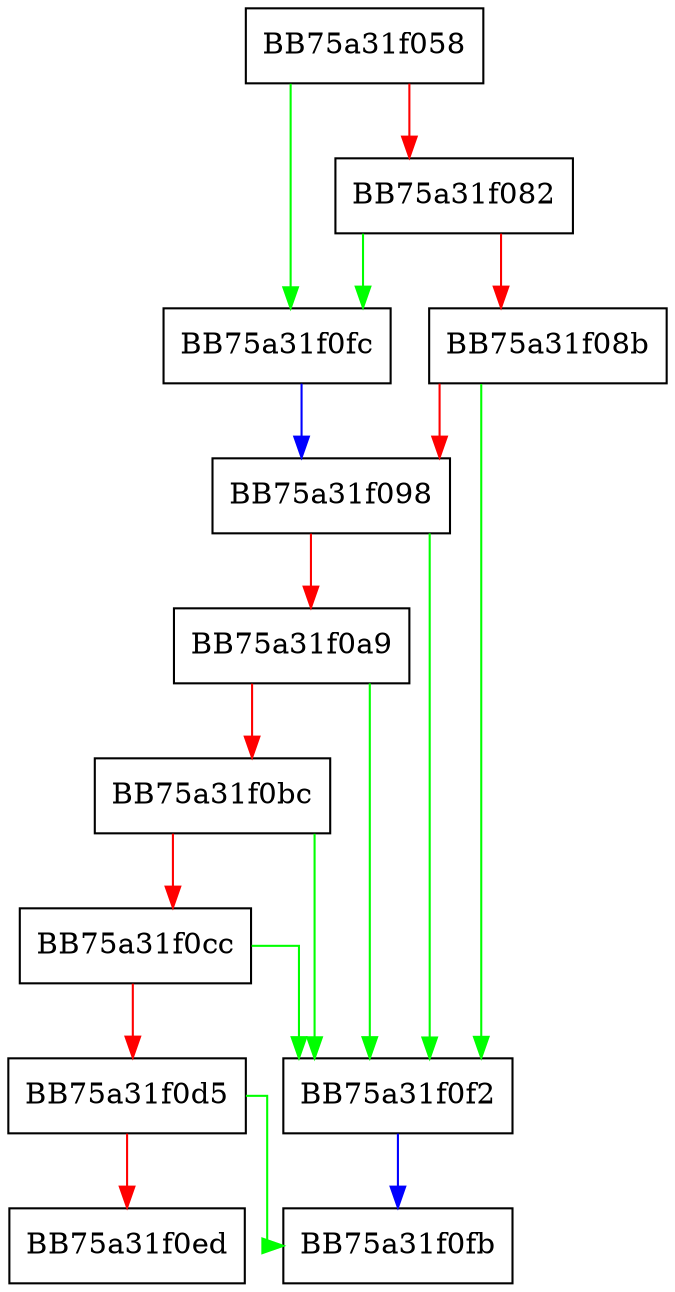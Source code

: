 digraph estimate_max_state_count {
  node [shape="box"];
  graph [splines=ortho];
  BB75a31f058 -> BB75a31f0fc [color="green"];
  BB75a31f058 -> BB75a31f082 [color="red"];
  BB75a31f082 -> BB75a31f0fc [color="green"];
  BB75a31f082 -> BB75a31f08b [color="red"];
  BB75a31f08b -> BB75a31f0f2 [color="green"];
  BB75a31f08b -> BB75a31f098 [color="red"];
  BB75a31f098 -> BB75a31f0f2 [color="green"];
  BB75a31f098 -> BB75a31f0a9 [color="red"];
  BB75a31f0a9 -> BB75a31f0f2 [color="green"];
  BB75a31f0a9 -> BB75a31f0bc [color="red"];
  BB75a31f0bc -> BB75a31f0f2 [color="green"];
  BB75a31f0bc -> BB75a31f0cc [color="red"];
  BB75a31f0cc -> BB75a31f0f2 [color="green"];
  BB75a31f0cc -> BB75a31f0d5 [color="red"];
  BB75a31f0d5 -> BB75a31f0fb [color="green"];
  BB75a31f0d5 -> BB75a31f0ed [color="red"];
  BB75a31f0f2 -> BB75a31f0fb [color="blue"];
  BB75a31f0fc -> BB75a31f098 [color="blue"];
}